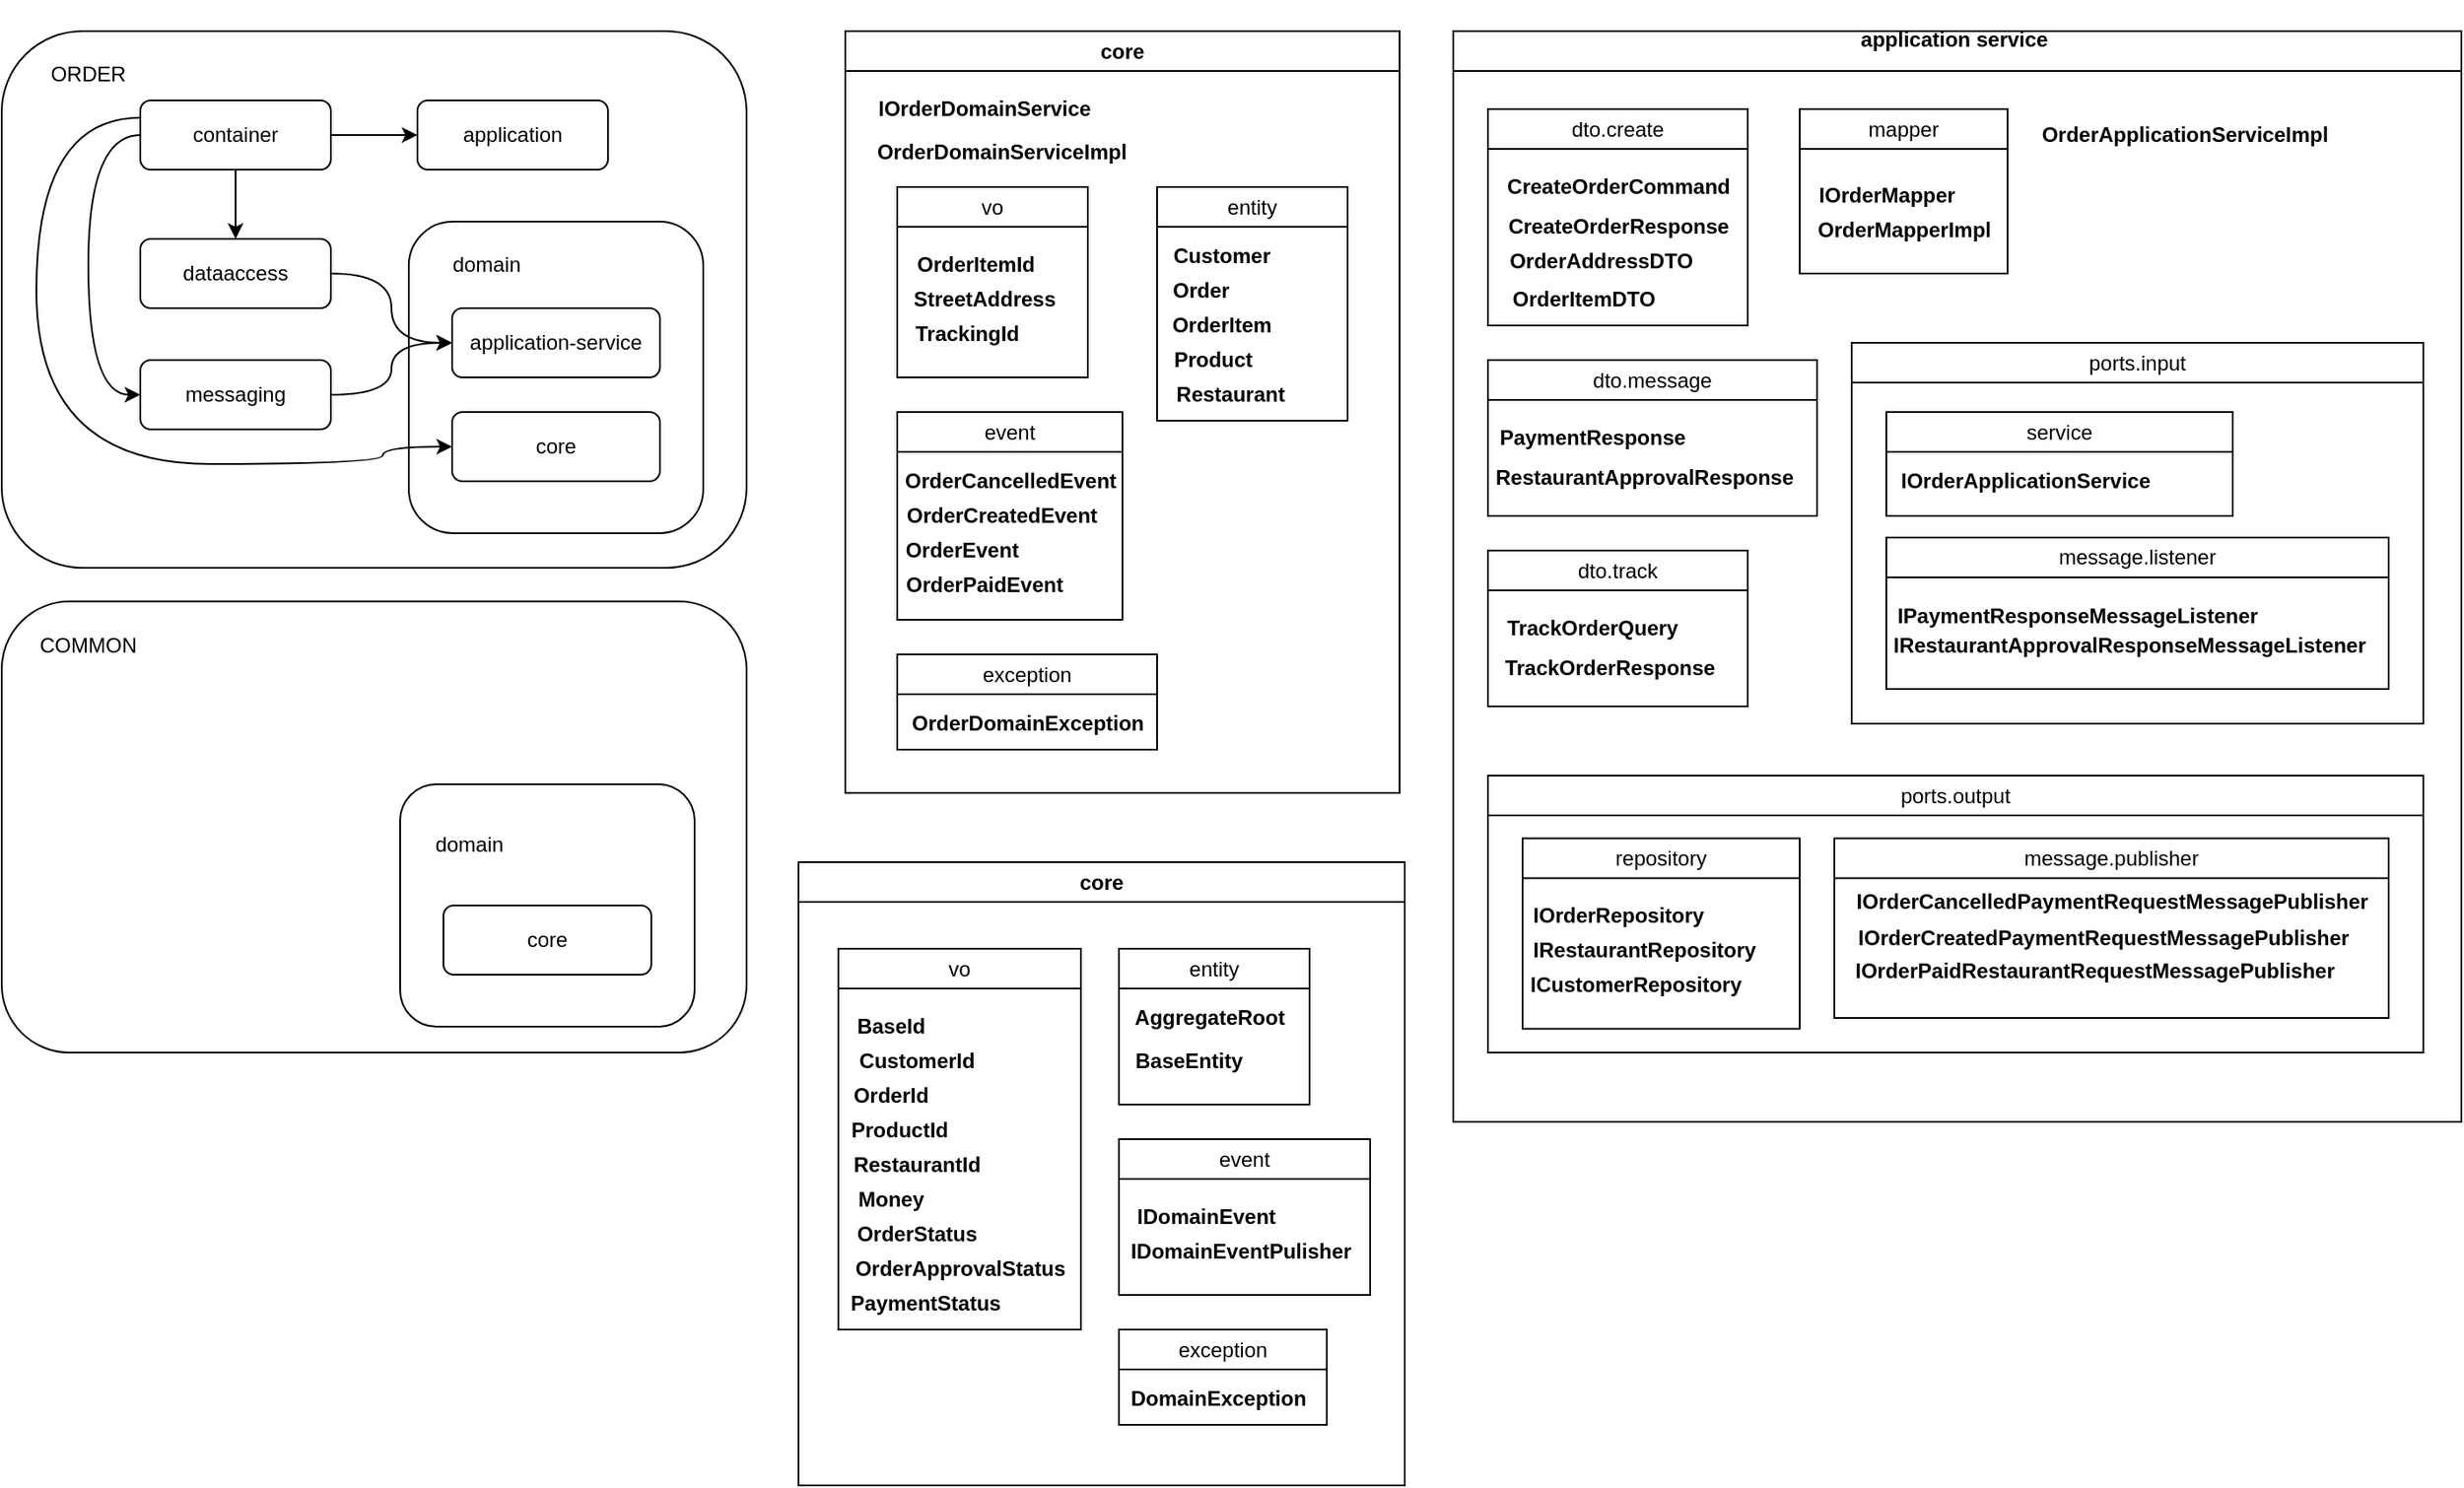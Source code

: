<mxfile version="24.7.17" pages="2">
  <diagram name="Page-1" id="0AuIlFrA3qtSqBh9HYX_">
    <mxGraphModel dx="1191" dy="601" grid="1" gridSize="10" guides="1" tooltips="1" connect="1" arrows="1" fold="1" page="1" pageScale="1" pageWidth="2336" pageHeight="1654" math="0" shadow="0">
      <root>
        <mxCell id="0" />
        <mxCell id="1" parent="0" />
        <mxCell id="QpL09bA1ULidEtYgjBEw-20" value="&lt;br&gt;&lt;span style=&quot;background-color: initial;&quot;&gt;application service&amp;nbsp;&lt;/span&gt;&lt;br&gt;&lt;br&gt;&lt;div style=&quot;forced-color-adjust: none;&quot;&gt;&lt;br&gt;&lt;/div&gt;" style="swimlane;whiteSpace=wrap;html=1;align=center;startSize=23;" parent="1" vertex="1">
          <mxGeometry x="878" y="30" width="582" height="630" as="geometry">
            <mxRectangle x="880" y="30" width="140" height="30" as="alternateBounds" />
          </mxGeometry>
        </mxCell>
        <mxCell id="maBzQQCe5AGdPu_VzCv--66" value="&lt;span style=&quot;font-weight: normal;&quot;&gt;dto.create&lt;/span&gt;" style="swimlane;whiteSpace=wrap;html=1;align=center;" parent="QpL09bA1ULidEtYgjBEw-20" vertex="1">
          <mxGeometry x="20" y="45" width="150" height="125" as="geometry" />
        </mxCell>
        <mxCell id="maBzQQCe5AGdPu_VzCv--67" value="CreateOrderCommand" style="text;html=1;align=center;verticalAlign=middle;resizable=0;points=[];autosize=1;strokeColor=none;fillColor=none;fontStyle=1" parent="maBzQQCe5AGdPu_VzCv--66" vertex="1">
          <mxGeometry y="30" width="150" height="30" as="geometry" />
        </mxCell>
        <mxCell id="maBzQQCe5AGdPu_VzCv--68" value="OrderAddressDTO" style="text;html=1;align=center;verticalAlign=middle;resizable=0;points=[];autosize=1;strokeColor=none;fillColor=none;fontStyle=1" parent="maBzQQCe5AGdPu_VzCv--66" vertex="1">
          <mxGeometry x="5" y="73" width="120" height="30" as="geometry" />
        </mxCell>
        <mxCell id="maBzQQCe5AGdPu_VzCv--69" value="CreateOrderResponse" style="text;html=1;align=center;verticalAlign=middle;resizable=0;points=[];autosize=1;strokeColor=none;fillColor=none;fontStyle=1" parent="maBzQQCe5AGdPu_VzCv--66" vertex="1">
          <mxGeometry x="5" y="52.5" width="140" height="30" as="geometry" />
        </mxCell>
        <mxCell id="maBzQQCe5AGdPu_VzCv--70" value="OrderItemDTO" style="text;html=1;align=center;verticalAlign=middle;resizable=0;points=[];autosize=1;strokeColor=none;fillColor=none;fontStyle=1" parent="maBzQQCe5AGdPu_VzCv--66" vertex="1">
          <mxGeometry x="5" y="95" width="100" height="30" as="geometry" />
        </mxCell>
        <mxCell id="maBzQQCe5AGdPu_VzCv--73" value="&lt;span style=&quot;font-weight: normal;&quot;&gt;dto.message&lt;/span&gt;" style="swimlane;whiteSpace=wrap;html=1;align=center;" parent="QpL09bA1ULidEtYgjBEw-20" vertex="1">
          <mxGeometry x="20" y="190" width="190" height="90" as="geometry" />
        </mxCell>
        <mxCell id="maBzQQCe5AGdPu_VzCv--74" value="PaymentResponse" style="text;html=1;align=center;verticalAlign=middle;resizable=0;points=[];autosize=1;strokeColor=none;fillColor=none;fontStyle=1" parent="maBzQQCe5AGdPu_VzCv--73" vertex="1">
          <mxGeometry y="30" width="120" height="30" as="geometry" />
        </mxCell>
        <mxCell id="maBzQQCe5AGdPu_VzCv--76" value="RestaurantApprovalResponse" style="text;html=1;align=center;verticalAlign=middle;resizable=0;points=[];autosize=1;strokeColor=none;fillColor=none;fontStyle=1" parent="maBzQQCe5AGdPu_VzCv--73" vertex="1">
          <mxGeometry y="52.5" width="180" height="30" as="geometry" />
        </mxCell>
        <mxCell id="maBzQQCe5AGdPu_VzCv--78" value="&lt;span style=&quot;font-weight: normal;&quot;&gt;dto.track&lt;/span&gt;" style="swimlane;whiteSpace=wrap;html=1;align=center;" parent="QpL09bA1ULidEtYgjBEw-20" vertex="1">
          <mxGeometry x="20" y="300" width="150" height="90" as="geometry" />
        </mxCell>
        <mxCell id="maBzQQCe5AGdPu_VzCv--79" value="TrackOrderQuery" style="text;html=1;align=center;verticalAlign=middle;resizable=0;points=[];autosize=1;strokeColor=none;fillColor=none;fontStyle=1" parent="maBzQQCe5AGdPu_VzCv--78" vertex="1">
          <mxGeometry y="30" width="120" height="30" as="geometry" />
        </mxCell>
        <mxCell id="maBzQQCe5AGdPu_VzCv--80" value="TrackOrderResponse" style="text;html=1;align=center;verticalAlign=middle;resizable=0;points=[];autosize=1;strokeColor=none;fillColor=none;fontStyle=1" parent="maBzQQCe5AGdPu_VzCv--78" vertex="1">
          <mxGeometry y="52.5" width="140" height="30" as="geometry" />
        </mxCell>
        <mxCell id="I_ZUqWOaLY5xOGtwsC_I-1" value="&lt;span style=&quot;font-weight: normal;&quot;&gt;mapper&lt;/span&gt;" style="swimlane;whiteSpace=wrap;html=1;align=center;" parent="QpL09bA1ULidEtYgjBEw-20" vertex="1">
          <mxGeometry x="200" y="45" width="120" height="95" as="geometry" />
        </mxCell>
        <mxCell id="I_ZUqWOaLY5xOGtwsC_I-2" value="IOrderMapper" style="text;html=1;align=center;verticalAlign=middle;resizable=0;points=[];autosize=1;strokeColor=none;fillColor=none;fontStyle=1" parent="I_ZUqWOaLY5xOGtwsC_I-1" vertex="1">
          <mxGeometry y="35" width="100" height="30" as="geometry" />
        </mxCell>
        <mxCell id="I_ZUqWOaLY5xOGtwsC_I-4" value="OrderMapperImpl" style="text;html=1;align=center;verticalAlign=middle;resizable=0;points=[];autosize=1;strokeColor=none;fillColor=none;fontStyle=1" parent="I_ZUqWOaLY5xOGtwsC_I-1" vertex="1">
          <mxGeometry y="55" width="120" height="30" as="geometry" />
        </mxCell>
        <mxCell id="I_ZUqWOaLY5xOGtwsC_I-7" value="&lt;span style=&quot;font-weight: normal;&quot;&gt;ports.input&lt;/span&gt;" style="swimlane;whiteSpace=wrap;html=1;align=center;" parent="QpL09bA1ULidEtYgjBEw-20" vertex="1">
          <mxGeometry x="230" y="180" width="330" height="220" as="geometry" />
        </mxCell>
        <mxCell id="I_ZUqWOaLY5xOGtwsC_I-12" value="&lt;span style=&quot;font-weight: normal;&quot;&gt;service&lt;/span&gt;" style="swimlane;whiteSpace=wrap;html=1;align=center;" parent="I_ZUqWOaLY5xOGtwsC_I-7" vertex="1">
          <mxGeometry x="20" y="40" width="200" height="60" as="geometry" />
        </mxCell>
        <mxCell id="I_ZUqWOaLY5xOGtwsC_I-13" value="IOrderApplicationService" style="text;html=1;align=center;verticalAlign=middle;resizable=0;points=[];autosize=1;strokeColor=none;fillColor=none;fontStyle=1" parent="I_ZUqWOaLY5xOGtwsC_I-12" vertex="1">
          <mxGeometry y="25" width="160" height="30" as="geometry" />
        </mxCell>
        <mxCell id="I_ZUqWOaLY5xOGtwsC_I-14" value="&lt;span style=&quot;font-weight: normal;&quot;&gt;message.listener&lt;/span&gt;" style="swimlane;whiteSpace=wrap;html=1;align=center;" parent="I_ZUqWOaLY5xOGtwsC_I-7" vertex="1">
          <mxGeometry x="20" y="112.5" width="290" height="87.5" as="geometry" />
        </mxCell>
        <mxCell id="I_ZUqWOaLY5xOGtwsC_I-15" value="IPaymentResponseMessageListener" style="text;html=1;align=center;verticalAlign=middle;resizable=0;points=[];autosize=1;strokeColor=none;fillColor=none;fontStyle=1" parent="I_ZUqWOaLY5xOGtwsC_I-14" vertex="1">
          <mxGeometry y="30" width="220" height="30" as="geometry" />
        </mxCell>
        <mxCell id="I_ZUqWOaLY5xOGtwsC_I-16" value="IRestaurantApprovalResponse&lt;span style=&quot;background-color: initial;&quot;&gt;MessageListener&lt;/span&gt;" style="text;html=1;align=center;verticalAlign=middle;resizable=0;points=[];autosize=1;strokeColor=none;fillColor=none;fontStyle=1" parent="I_ZUqWOaLY5xOGtwsC_I-14" vertex="1">
          <mxGeometry y="47.5" width="280" height="30" as="geometry" />
        </mxCell>
        <mxCell id="I_ZUqWOaLY5xOGtwsC_I-10" value="&lt;span style=&quot;font-weight: normal;&quot;&gt;ports.output&lt;/span&gt;" style="swimlane;whiteSpace=wrap;html=1;align=center;" parent="QpL09bA1ULidEtYgjBEw-20" vertex="1">
          <mxGeometry x="20" y="430" width="540" height="160" as="geometry" />
        </mxCell>
        <mxCell id="I_ZUqWOaLY5xOGtwsC_I-17" value="&lt;span style=&quot;font-weight: normal;&quot;&gt;repository&lt;/span&gt;" style="swimlane;whiteSpace=wrap;html=1;align=center;" parent="I_ZUqWOaLY5xOGtwsC_I-10" vertex="1">
          <mxGeometry x="20" y="36.25" width="160" height="110" as="geometry" />
        </mxCell>
        <mxCell id="I_ZUqWOaLY5xOGtwsC_I-18" value="IOrderRepository" style="text;html=1;align=center;verticalAlign=middle;resizable=0;points=[];autosize=1;strokeColor=none;fillColor=none;fontStyle=1" parent="I_ZUqWOaLY5xOGtwsC_I-17" vertex="1">
          <mxGeometry y="30" width="110" height="30" as="geometry" />
        </mxCell>
        <mxCell id="I_ZUqWOaLY5xOGtwsC_I-19" value="IRestaurantRepository" style="text;html=1;align=center;verticalAlign=middle;resizable=0;points=[];autosize=1;strokeColor=none;fillColor=none;fontStyle=1" parent="I_ZUqWOaLY5xOGtwsC_I-17" vertex="1">
          <mxGeometry y="50" width="140" height="30" as="geometry" />
        </mxCell>
        <mxCell id="I_ZUqWOaLY5xOGtwsC_I-20" value="ICustomerRepository" style="text;html=1;align=center;verticalAlign=middle;resizable=0;points=[];autosize=1;strokeColor=none;fillColor=none;fontStyle=1" parent="I_ZUqWOaLY5xOGtwsC_I-17" vertex="1">
          <mxGeometry x="-5" y="70" width="140" height="30" as="geometry" />
        </mxCell>
        <mxCell id="I_ZUqWOaLY5xOGtwsC_I-21" value="&lt;span style=&quot;font-weight: normal;&quot;&gt;message.publisher&lt;/span&gt;" style="swimlane;whiteSpace=wrap;html=1;align=center;startSize=23;" parent="I_ZUqWOaLY5xOGtwsC_I-10" vertex="1">
          <mxGeometry x="200" y="36.25" width="320" height="103.75" as="geometry" />
        </mxCell>
        <mxCell id="I_ZUqWOaLY5xOGtwsC_I-29" value="IOrderCancelledPaymentRequestMessagePublisher&lt;div&gt;&lt;br&gt;&lt;/div&gt;" style="text;html=1;align=center;verticalAlign=middle;resizable=0;points=[];autosize=1;strokeColor=none;fillColor=none;fontStyle=1" parent="I_ZUqWOaLY5xOGtwsC_I-21" vertex="1">
          <mxGeometry x="10" y="23.75" width="300" height="40" as="geometry" />
        </mxCell>
        <mxCell id="I_ZUqWOaLY5xOGtwsC_I-30" value="IOrderCreatedPaymentRequestMessagePublisher&lt;div&gt;&lt;br&gt;&lt;/div&gt;" style="text;html=1;align=center;verticalAlign=middle;resizable=0;points=[];autosize=1;strokeColor=none;fillColor=none;fontStyle=1" parent="I_ZUqWOaLY5xOGtwsC_I-21" vertex="1">
          <mxGeometry x="10" y="45" width="290" height="40" as="geometry" />
        </mxCell>
        <mxCell id="I_ZUqWOaLY5xOGtwsC_I-31" value="IOrderPaidRestaurantRequestMessagePublisher&lt;div&gt;&lt;br&gt;&lt;/div&gt;" style="text;html=1;align=center;verticalAlign=middle;resizable=0;points=[];autosize=1;strokeColor=none;fillColor=none;fontStyle=1" parent="I_ZUqWOaLY5xOGtwsC_I-21" vertex="1">
          <mxGeometry x="10" y="63.75" width="280" height="40" as="geometry" />
        </mxCell>
        <mxCell id="Nf_6x-ra7Ccf5OyR-Yek-1" value="OrderApplicationServiceImpl" style="text;html=1;align=center;verticalAlign=middle;resizable=0;points=[];autosize=1;strokeColor=none;fillColor=none;fontStyle=1" vertex="1" parent="QpL09bA1ULidEtYgjBEw-20">
          <mxGeometry x="332" y="45" width="180" height="30" as="geometry" />
        </mxCell>
        <mxCell id="QpL09bA1ULidEtYgjBEw-41" value="" style="rounded=1;whiteSpace=wrap;html=1;" parent="1" vertex="1">
          <mxGeometry x="40" y="30" width="430" height="310" as="geometry" />
        </mxCell>
        <mxCell id="QpL09bA1ULidEtYgjBEw-12" style="edgeStyle=orthogonalEdgeStyle;rounded=0;orthogonalLoop=1;jettySize=auto;html=1;exitX=1;exitY=0.5;exitDx=0;exitDy=0;" parent="1" source="QpL09bA1ULidEtYgjBEw-1" target="QpL09bA1ULidEtYgjBEw-3" edge="1">
          <mxGeometry relative="1" as="geometry" />
        </mxCell>
        <mxCell id="QpL09bA1ULidEtYgjBEw-13" value="" style="edgeStyle=orthogonalEdgeStyle;rounded=0;orthogonalLoop=1;jettySize=auto;html=1;" parent="1" source="QpL09bA1ULidEtYgjBEw-1" target="QpL09bA1ULidEtYgjBEw-4" edge="1">
          <mxGeometry relative="1" as="geometry" />
        </mxCell>
        <mxCell id="QpL09bA1ULidEtYgjBEw-14" style="edgeStyle=orthogonalEdgeStyle;rounded=0;orthogonalLoop=1;jettySize=auto;html=1;exitX=0;exitY=0.5;exitDx=0;exitDy=0;curved=1;entryX=0;entryY=0.5;entryDx=0;entryDy=0;" parent="1" source="QpL09bA1ULidEtYgjBEw-1" target="QpL09bA1ULidEtYgjBEw-5" edge="1">
          <mxGeometry relative="1" as="geometry">
            <Array as="points">
              <mxPoint x="90" y="90" />
              <mxPoint x="90" y="240" />
            </Array>
          </mxGeometry>
        </mxCell>
        <mxCell id="QpL09bA1ULidEtYgjBEw-1" value="container" style="rounded=1;whiteSpace=wrap;html=1;" parent="1" vertex="1">
          <mxGeometry x="120" y="70" width="110" height="40" as="geometry" />
        </mxCell>
        <mxCell id="QpL09bA1ULidEtYgjBEw-3" value="application" style="rounded=1;whiteSpace=wrap;html=1;" parent="1" vertex="1">
          <mxGeometry x="280" y="70" width="110" height="40" as="geometry" />
        </mxCell>
        <mxCell id="QpL09bA1ULidEtYgjBEw-4" value="dataaccess" style="rounded=1;whiteSpace=wrap;html=1;" parent="1" vertex="1">
          <mxGeometry x="120" y="150" width="110" height="40" as="geometry" />
        </mxCell>
        <mxCell id="QpL09bA1ULidEtYgjBEw-5" value="messaging" style="rounded=1;whiteSpace=wrap;html=1;" parent="1" vertex="1">
          <mxGeometry x="120" y="220" width="110" height="40" as="geometry" />
        </mxCell>
        <mxCell id="QpL09bA1ULidEtYgjBEw-43" value="ORDER" style="text;html=1;align=center;verticalAlign=middle;whiteSpace=wrap;rounded=0;" parent="1" vertex="1">
          <mxGeometry x="60" y="40" width="60" height="30" as="geometry" />
        </mxCell>
        <mxCell id="QpL09bA1ULidEtYgjBEw-44" value="" style="rounded=1;whiteSpace=wrap;html=1;" parent="1" vertex="1">
          <mxGeometry x="40" y="359.41" width="430" height="260.59" as="geometry" />
        </mxCell>
        <mxCell id="QpL09bA1ULidEtYgjBEw-45" value="COMMON" style="text;html=1;align=center;verticalAlign=middle;whiteSpace=wrap;rounded=0;" parent="1" vertex="1">
          <mxGeometry x="60" y="370" width="60" height="30" as="geometry" />
        </mxCell>
        <mxCell id="maBzQQCe5AGdPu_VzCv--32" value="" style="rounded=1;whiteSpace=wrap;html=1;" parent="1" vertex="1">
          <mxGeometry x="275" y="140" width="170" height="180" as="geometry" />
        </mxCell>
        <mxCell id="QpL09bA1ULidEtYgjBEw-24" value="core" style="swimlane;whiteSpace=wrap;html=1;" parent="1" vertex="1">
          <mxGeometry x="527" y="30" width="320" height="440" as="geometry" />
        </mxCell>
        <mxCell id="maBzQQCe5AGdPu_VzCv--7" value="&lt;span style=&quot;font-weight: normal;&quot;&gt;vo&lt;/span&gt;" style="swimlane;whiteSpace=wrap;html=1;align=center;" parent="QpL09bA1ULidEtYgjBEw-24" vertex="1">
          <mxGeometry x="30" y="90" width="110" height="110" as="geometry" />
        </mxCell>
        <mxCell id="maBzQQCe5AGdPu_VzCv--8" value="OrderItemId" style="text;html=1;align=center;verticalAlign=middle;resizable=0;points=[];autosize=1;strokeColor=none;fillColor=none;fontStyle=1" parent="maBzQQCe5AGdPu_VzCv--7" vertex="1">
          <mxGeometry y="30" width="90" height="30" as="geometry" />
        </mxCell>
        <mxCell id="maBzQQCe5AGdPu_VzCv--10" value="TrackingId" style="text;html=1;align=center;verticalAlign=middle;resizable=0;points=[];autosize=1;strokeColor=none;fillColor=none;fontStyle=1" parent="maBzQQCe5AGdPu_VzCv--7" vertex="1">
          <mxGeometry y="70" width="80" height="30" as="geometry" />
        </mxCell>
        <mxCell id="maBzQQCe5AGdPu_VzCv--11" value="StreetAddress" style="text;html=1;align=center;verticalAlign=middle;resizable=0;points=[];autosize=1;strokeColor=none;fillColor=none;fontStyle=1" parent="maBzQQCe5AGdPu_VzCv--7" vertex="1">
          <mxGeometry y="50" width="100" height="30" as="geometry" />
        </mxCell>
        <mxCell id="maBzQQCe5AGdPu_VzCv--14" value="&lt;span style=&quot;font-weight: normal;&quot;&gt;event&lt;/span&gt;" style="swimlane;whiteSpace=wrap;html=1;align=center;" parent="QpL09bA1ULidEtYgjBEw-24" vertex="1">
          <mxGeometry x="30" y="220" width="130" height="120" as="geometry" />
        </mxCell>
        <mxCell id="maBzQQCe5AGdPu_VzCv--15" value="OrderCancelledEvent" style="text;html=1;align=center;verticalAlign=middle;resizable=0;points=[];autosize=1;strokeColor=none;fillColor=none;fontStyle=1" parent="maBzQQCe5AGdPu_VzCv--14" vertex="1">
          <mxGeometry x="-5" y="25" width="140" height="30" as="geometry" />
        </mxCell>
        <mxCell id="maBzQQCe5AGdPu_VzCv--16" value="OrderEvent" style="text;html=1;align=center;verticalAlign=middle;resizable=0;points=[];autosize=1;strokeColor=none;fillColor=none;fontStyle=1" parent="maBzQQCe5AGdPu_VzCv--14" vertex="1">
          <mxGeometry x="-3" y="65" width="80" height="30" as="geometry" />
        </mxCell>
        <mxCell id="maBzQQCe5AGdPu_VzCv--17" value="OrderCreatedEvent" style="text;html=1;align=center;verticalAlign=middle;resizable=0;points=[];autosize=1;strokeColor=none;fillColor=none;fontStyle=1" parent="maBzQQCe5AGdPu_VzCv--14" vertex="1">
          <mxGeometry x="-5" y="45" width="130" height="30" as="geometry" />
        </mxCell>
        <mxCell id="maBzQQCe5AGdPu_VzCv--18" value="OrderPaidEvent" style="text;html=1;align=center;verticalAlign=middle;resizable=0;points=[];autosize=1;strokeColor=none;fillColor=none;fontStyle=1" parent="maBzQQCe5AGdPu_VzCv--14" vertex="1">
          <mxGeometry x="-5" y="85" width="110" height="30" as="geometry" />
        </mxCell>
        <mxCell id="maBzQQCe5AGdPu_VzCv--26" value="&lt;span style=&quot;font-weight: normal;&quot;&gt;exception&lt;/span&gt;" style="swimlane;whiteSpace=wrap;html=1;align=center;" parent="QpL09bA1ULidEtYgjBEw-24" vertex="1">
          <mxGeometry x="30" y="360" width="150" height="55" as="geometry" />
        </mxCell>
        <mxCell id="maBzQQCe5AGdPu_VzCv--27" value="OrderDomainException" style="text;html=1;align=center;verticalAlign=middle;resizable=0;points=[];autosize=1;strokeColor=none;fillColor=none;fontStyle=1" parent="maBzQQCe5AGdPu_VzCv--26" vertex="1">
          <mxGeometry y="25" width="150" height="30" as="geometry" />
        </mxCell>
        <mxCell id="maBzQQCe5AGdPu_VzCv--20" value="&lt;span style=&quot;font-weight: normal;&quot;&gt;entity&lt;/span&gt;" style="swimlane;whiteSpace=wrap;html=1;align=center;" parent="QpL09bA1ULidEtYgjBEw-24" vertex="1">
          <mxGeometry x="180" y="90" width="110" height="135" as="geometry" />
        </mxCell>
        <mxCell id="maBzQQCe5AGdPu_VzCv--21" value="Customer" style="text;html=1;align=center;verticalAlign=middle;resizable=0;points=[];autosize=1;strokeColor=none;fillColor=none;fontStyle=1" parent="maBzQQCe5AGdPu_VzCv--20" vertex="1">
          <mxGeometry x="-3" y="25" width="80" height="30" as="geometry" />
        </mxCell>
        <mxCell id="maBzQQCe5AGdPu_VzCv--22" value="OrderItem" style="text;html=1;align=center;verticalAlign=middle;resizable=0;points=[];autosize=1;strokeColor=none;fillColor=none;fontStyle=1" parent="maBzQQCe5AGdPu_VzCv--20" vertex="1">
          <mxGeometry x="-3" y="65" width="80" height="30" as="geometry" />
        </mxCell>
        <mxCell id="maBzQQCe5AGdPu_VzCv--23" value="Order" style="text;html=1;align=center;verticalAlign=middle;resizable=0;points=[];autosize=1;strokeColor=none;fillColor=none;fontStyle=1" parent="maBzQQCe5AGdPu_VzCv--20" vertex="1">
          <mxGeometry y="45" width="50" height="30" as="geometry" />
        </mxCell>
        <mxCell id="maBzQQCe5AGdPu_VzCv--24" value="Product" style="text;html=1;align=center;verticalAlign=middle;resizable=0;points=[];autosize=1;strokeColor=none;fillColor=none;fontStyle=1" parent="maBzQQCe5AGdPu_VzCv--20" vertex="1">
          <mxGeometry x="2" y="85" width="60" height="30" as="geometry" />
        </mxCell>
        <mxCell id="maBzQQCe5AGdPu_VzCv--25" value="Restaurant" style="text;html=1;align=center;verticalAlign=middle;resizable=0;points=[];autosize=1;strokeColor=none;fillColor=none;fontStyle=1" parent="maBzQQCe5AGdPu_VzCv--20" vertex="1">
          <mxGeometry x="2" y="105" width="80" height="30" as="geometry" />
        </mxCell>
        <mxCell id="maBzQQCe5AGdPu_VzCv--30" value="IOrderDomainService" style="text;html=1;align=center;verticalAlign=middle;resizable=0;points=[];autosize=1;strokeColor=none;fillColor=none;fontStyle=1" parent="QpL09bA1ULidEtYgjBEw-24" vertex="1">
          <mxGeometry x="10" y="30" width="140" height="30" as="geometry" />
        </mxCell>
        <mxCell id="maBzQQCe5AGdPu_VzCv--31" value="OrderDomainServiceImpl" style="text;html=1;align=center;verticalAlign=middle;resizable=0;points=[];autosize=1;strokeColor=none;fillColor=none;fontStyle=1" parent="QpL09bA1ULidEtYgjBEw-24" vertex="1">
          <mxGeometry x="10" y="55" width="160" height="30" as="geometry" />
        </mxCell>
        <mxCell id="QpL09bA1ULidEtYgjBEw-7" value="core" style="rounded=1;whiteSpace=wrap;html=1;" parent="1" vertex="1">
          <mxGeometry x="300" y="250" width="120" height="40" as="geometry" />
        </mxCell>
        <mxCell id="QpL09bA1ULidEtYgjBEw-8" value="application-service" style="rounded=1;whiteSpace=wrap;html=1;" parent="1" vertex="1">
          <mxGeometry x="300" y="190" width="120" height="40" as="geometry" />
        </mxCell>
        <mxCell id="maBzQQCe5AGdPu_VzCv--34" value="domain" style="text;html=1;align=center;verticalAlign=middle;whiteSpace=wrap;rounded=0;" parent="1" vertex="1">
          <mxGeometry x="290" y="150" width="60" height="30" as="geometry" />
        </mxCell>
        <mxCell id="QpL09bA1ULidEtYgjBEw-18" style="edgeStyle=orthogonalEdgeStyle;rounded=0;orthogonalLoop=1;jettySize=auto;html=1;exitX=0;exitY=0.5;exitDx=0;exitDy=0;curved=1;" parent="1" edge="1">
          <mxGeometry relative="1" as="geometry">
            <mxPoint x="120" y="80" as="sourcePoint" />
            <mxPoint x="300" y="270" as="targetPoint" />
            <Array as="points">
              <mxPoint x="60" y="80" />
              <mxPoint x="60" y="280" />
              <mxPoint x="260" y="280" />
              <mxPoint x="260" y="270" />
            </Array>
          </mxGeometry>
        </mxCell>
        <mxCell id="QpL09bA1ULidEtYgjBEw-17" style="edgeStyle=orthogonalEdgeStyle;rounded=0;orthogonalLoop=1;jettySize=auto;html=1;exitX=1;exitY=0.5;exitDx=0;exitDy=0;curved=1;entryX=0;entryY=0.5;entryDx=0;entryDy=0;" parent="1" source="QpL09bA1ULidEtYgjBEw-5" target="QpL09bA1ULidEtYgjBEw-8" edge="1">
          <mxGeometry relative="1" as="geometry" />
        </mxCell>
        <mxCell id="QpL09bA1ULidEtYgjBEw-16" style="edgeStyle=orthogonalEdgeStyle;rounded=0;orthogonalLoop=1;jettySize=auto;html=1;exitX=1;exitY=0.5;exitDx=0;exitDy=0;entryX=0;entryY=0.5;entryDx=0;entryDy=0;curved=1;" parent="1" source="QpL09bA1ULidEtYgjBEw-4" target="QpL09bA1ULidEtYgjBEw-8" edge="1">
          <mxGeometry relative="1" as="geometry" />
        </mxCell>
        <mxCell id="maBzQQCe5AGdPu_VzCv--39" value="" style="group" parent="1" vertex="1" connectable="0">
          <mxGeometry x="270" y="465" width="170" height="140" as="geometry" />
        </mxCell>
        <mxCell id="maBzQQCe5AGdPu_VzCv--36" value="" style="rounded=1;whiteSpace=wrap;html=1;" parent="maBzQQCe5AGdPu_VzCv--39" vertex="1">
          <mxGeometry width="170" height="140" as="geometry" />
        </mxCell>
        <mxCell id="maBzQQCe5AGdPu_VzCv--37" value="domain" style="text;html=1;align=center;verticalAlign=middle;whiteSpace=wrap;rounded=0;" parent="maBzQQCe5AGdPu_VzCv--39" vertex="1">
          <mxGeometry x="10" y="20" width="60" height="30" as="geometry" />
        </mxCell>
        <mxCell id="maBzQQCe5AGdPu_VzCv--38" value="core" style="rounded=1;whiteSpace=wrap;html=1;" parent="maBzQQCe5AGdPu_VzCv--39" vertex="1">
          <mxGeometry x="25" y="70" width="120" height="40" as="geometry" />
        </mxCell>
        <mxCell id="maBzQQCe5AGdPu_VzCv--40" value="core" style="swimlane;whiteSpace=wrap;html=1;" parent="1" vertex="1">
          <mxGeometry x="500" y="510" width="350" height="360" as="geometry" />
        </mxCell>
        <mxCell id="maBzQQCe5AGdPu_VzCv--41" value="&lt;span style=&quot;font-weight: normal;&quot;&gt;vo&lt;/span&gt;" style="swimlane;whiteSpace=wrap;html=1;align=center;" parent="maBzQQCe5AGdPu_VzCv--40" vertex="1">
          <mxGeometry x="23" y="50" width="140" height="220" as="geometry" />
        </mxCell>
        <mxCell id="maBzQQCe5AGdPu_VzCv--42" value="BaseId" style="text;html=1;align=center;verticalAlign=middle;resizable=0;points=[];autosize=1;strokeColor=none;fillColor=none;fontStyle=1" parent="maBzQQCe5AGdPu_VzCv--41" vertex="1">
          <mxGeometry y="30" width="60" height="30" as="geometry" />
        </mxCell>
        <mxCell id="maBzQQCe5AGdPu_VzCv--43" value="Money" style="text;html=1;align=center;verticalAlign=middle;resizable=0;points=[];autosize=1;strokeColor=none;fillColor=none;fontStyle=1" parent="maBzQQCe5AGdPu_VzCv--41" vertex="1">
          <mxGeometry y="130" width="60" height="30" as="geometry" />
        </mxCell>
        <mxCell id="maBzQQCe5AGdPu_VzCv--44" value="CustomerId" style="text;html=1;align=center;verticalAlign=middle;resizable=0;points=[];autosize=1;strokeColor=none;fillColor=none;fontStyle=1" parent="maBzQQCe5AGdPu_VzCv--41" vertex="1">
          <mxGeometry y="50" width="90" height="30" as="geometry" />
        </mxCell>
        <mxCell id="maBzQQCe5AGdPu_VzCv--60" value="OrderApprovalStatus" style="text;html=1;align=center;verticalAlign=middle;resizable=0;points=[];autosize=1;strokeColor=none;fillColor=none;fontStyle=1" parent="maBzQQCe5AGdPu_VzCv--41" vertex="1">
          <mxGeometry y="170" width="140" height="30" as="geometry" />
        </mxCell>
        <mxCell id="maBzQQCe5AGdPu_VzCv--61" value="OrderId" style="text;html=1;align=center;verticalAlign=middle;resizable=0;points=[];autosize=1;strokeColor=none;fillColor=none;fontStyle=1" parent="maBzQQCe5AGdPu_VzCv--41" vertex="1">
          <mxGeometry y="70" width="60" height="30" as="geometry" />
        </mxCell>
        <mxCell id="maBzQQCe5AGdPu_VzCv--62" value="OrderStatus" style="text;html=1;align=center;verticalAlign=middle;resizable=0;points=[];autosize=1;strokeColor=none;fillColor=none;fontStyle=1" parent="maBzQQCe5AGdPu_VzCv--41" vertex="1">
          <mxGeometry y="150" width="90" height="30" as="geometry" />
        </mxCell>
        <mxCell id="maBzQQCe5AGdPu_VzCv--63" value="PaymentStatus" style="text;html=1;align=center;verticalAlign=middle;resizable=0;points=[];autosize=1;strokeColor=none;fillColor=none;fontStyle=1" parent="maBzQQCe5AGdPu_VzCv--41" vertex="1">
          <mxGeometry y="190" width="100" height="30" as="geometry" />
        </mxCell>
        <mxCell id="maBzQQCe5AGdPu_VzCv--64" value="ProductId" style="text;html=1;align=center;verticalAlign=middle;resizable=0;points=[];autosize=1;strokeColor=none;fillColor=none;fontStyle=1" parent="maBzQQCe5AGdPu_VzCv--41" vertex="1">
          <mxGeometry y="90" width="70" height="30" as="geometry" />
        </mxCell>
        <mxCell id="maBzQQCe5AGdPu_VzCv--65" value="RestaurantId" style="text;html=1;align=center;verticalAlign=middle;resizable=0;points=[];autosize=1;strokeColor=none;fillColor=none;fontStyle=1" parent="maBzQQCe5AGdPu_VzCv--41" vertex="1">
          <mxGeometry y="110" width="90" height="30" as="geometry" />
        </mxCell>
        <mxCell id="maBzQQCe5AGdPu_VzCv--45" value="&lt;span style=&quot;font-weight: normal;&quot;&gt;event&lt;/span&gt;" style="swimlane;whiteSpace=wrap;html=1;align=center;" parent="maBzQQCe5AGdPu_VzCv--40" vertex="1">
          <mxGeometry x="185" y="160" width="145" height="90" as="geometry" />
        </mxCell>
        <mxCell id="maBzQQCe5AGdPu_VzCv--47" value="IDomainEvent" style="text;html=1;align=center;verticalAlign=middle;resizable=0;points=[];autosize=1;strokeColor=none;fillColor=none;fontStyle=1" parent="maBzQQCe5AGdPu_VzCv--45" vertex="1">
          <mxGeometry y="30" width="100" height="30" as="geometry" />
        </mxCell>
        <mxCell id="I_ZUqWOaLY5xOGtwsC_I-27" value="IDomainEventPulisher" style="text;html=1;align=center;verticalAlign=middle;resizable=0;points=[];autosize=1;strokeColor=none;fillColor=none;fontStyle=1" parent="maBzQQCe5AGdPu_VzCv--45" vertex="1">
          <mxGeometry y="50" width="140" height="30" as="geometry" />
        </mxCell>
        <mxCell id="maBzQQCe5AGdPu_VzCv--50" value="&lt;span style=&quot;font-weight: normal;&quot;&gt;exception&lt;/span&gt;" style="swimlane;whiteSpace=wrap;html=1;align=center;" parent="maBzQQCe5AGdPu_VzCv--40" vertex="1">
          <mxGeometry x="185" y="270" width="120" height="55" as="geometry" />
        </mxCell>
        <mxCell id="maBzQQCe5AGdPu_VzCv--51" value="DomainException" style="text;html=1;align=center;verticalAlign=middle;resizable=0;points=[];autosize=1;strokeColor=none;fillColor=none;fontStyle=1" parent="maBzQQCe5AGdPu_VzCv--50" vertex="1">
          <mxGeometry x="-3" y="25" width="120" height="30" as="geometry" />
        </mxCell>
        <mxCell id="maBzQQCe5AGdPu_VzCv--52" value="&lt;span style=&quot;font-weight: normal;&quot;&gt;entity&lt;/span&gt;" style="swimlane;whiteSpace=wrap;html=1;align=center;" parent="maBzQQCe5AGdPu_VzCv--40" vertex="1">
          <mxGeometry x="185" y="50" width="110" height="90" as="geometry" />
        </mxCell>
        <mxCell id="maBzQQCe5AGdPu_VzCv--53" value="AggregateRoot" style="text;html=1;align=center;verticalAlign=middle;resizable=0;points=[];autosize=1;strokeColor=none;fillColor=none;fontStyle=1" parent="maBzQQCe5AGdPu_VzCv--52" vertex="1">
          <mxGeometry x="2" y="25" width="100" height="30" as="geometry" />
        </mxCell>
        <mxCell id="maBzQQCe5AGdPu_VzCv--55" value="BaseEntity" style="text;html=1;align=center;verticalAlign=middle;resizable=0;points=[];autosize=1;strokeColor=none;fillColor=none;fontStyle=1" parent="maBzQQCe5AGdPu_VzCv--52" vertex="1">
          <mxGeometry y="50" width="80" height="30" as="geometry" />
        </mxCell>
      </root>
    </mxGraphModel>
  </diagram>
  <diagram id="VYA7G8wR--sHxcfRwWpM" name="Page-2">
    <mxGraphModel dx="1191" dy="601" grid="1" gridSize="10" guides="1" tooltips="1" connect="1" arrows="1" fold="1" page="1" pageScale="1" pageWidth="2336" pageHeight="1654" math="0" shadow="0">
      <root>
        <mxCell id="0" />
        <mxCell id="1" parent="0" />
        <mxCell id="zv_psjfw5HvMxlPXyEwt-1" value="OrderApplicationServiceImpl" style="swimlane;fontStyle=1;align=center;verticalAlign=top;childLayout=stackLayout;horizontal=1;startSize=26;horizontalStack=0;resizeParent=1;resizeParentMax=0;resizeLast=0;collapsible=1;marginBottom=0;whiteSpace=wrap;html=1;" vertex="1" parent="1">
          <mxGeometry x="530" y="270" width="190" height="152" as="geometry">
            <mxRectangle x="530" y="270" width="190" height="30" as="alternateBounds" />
          </mxGeometry>
        </mxCell>
        <mxCell id="zv_psjfw5HvMxlPXyEwt-2" value="orderCreateCmdHandler" style="text;strokeColor=none;fillColor=none;align=left;verticalAlign=top;spacingLeft=4;spacingRight=4;overflow=hidden;rotatable=0;points=[[0,0.5],[1,0.5]];portConstraint=eastwest;whiteSpace=wrap;html=1;" vertex="1" parent="zv_psjfw5HvMxlPXyEwt-1">
          <mxGeometry y="26" width="190" height="26" as="geometry" />
        </mxCell>
        <mxCell id="2illfG6_MqUzBRDFNG5E-4" value="orderTrackCmdHandler" style="text;strokeColor=none;fillColor=none;align=left;verticalAlign=top;spacingLeft=4;spacingRight=4;overflow=hidden;rotatable=0;points=[[0,0.5],[1,0.5]];portConstraint=eastwest;whiteSpace=wrap;html=1;" vertex="1" parent="zv_psjfw5HvMxlPXyEwt-1">
          <mxGeometry y="52" width="190" height="28" as="geometry" />
        </mxCell>
        <mxCell id="zv_psjfw5HvMxlPXyEwt-3" value="" style="line;strokeWidth=1;fillColor=none;align=left;verticalAlign=middle;spacingTop=-1;spacingLeft=3;spacingRight=3;rotatable=0;labelPosition=right;points=[];portConstraint=eastwest;strokeColor=inherit;" vertex="1" parent="zv_psjfw5HvMxlPXyEwt-1">
          <mxGeometry y="80" width="190" height="20" as="geometry" />
        </mxCell>
        <mxCell id="zv_psjfw5HvMxlPXyEwt-4" value="- createOrder()&lt;div&gt;&lt;br&gt;&lt;div&gt;- trackOrder()&lt;br&gt;&lt;/div&gt;&lt;/div&gt;" style="text;strokeColor=none;fillColor=none;align=left;verticalAlign=top;spacingLeft=4;spacingRight=4;overflow=hidden;rotatable=0;points=[[0,0.5],[1,0.5]];portConstraint=eastwest;whiteSpace=wrap;html=1;" vertex="1" parent="zv_psjfw5HvMxlPXyEwt-1">
          <mxGeometry y="100" width="190" height="52" as="geometry" />
        </mxCell>
        <mxCell id="zv_psjfw5HvMxlPXyEwt-5" value="«interface»&lt;br&gt;&lt;b&gt;OrderApplicationService&lt;/b&gt;" style="html=1;whiteSpace=wrap;" vertex="1" parent="1">
          <mxGeometry x="550" y="130" width="150" height="50" as="geometry" />
        </mxCell>
        <mxCell id="zv_psjfw5HvMxlPXyEwt-11" value="" style="endArrow=block;dashed=1;endFill=0;endSize=12;html=1;rounded=0;entryX=0.5;entryY=1;entryDx=0;entryDy=0;exitX=0.5;exitY=0;exitDx=0;exitDy=0;" edge="1" parent="1" source="zv_psjfw5HvMxlPXyEwt-1" target="zv_psjfw5HvMxlPXyEwt-5">
          <mxGeometry width="160" relative="1" as="geometry">
            <mxPoint x="630" y="270" as="sourcePoint" />
            <mxPoint x="790" y="270" as="targetPoint" />
          </mxGeometry>
        </mxCell>
        <mxCell id="zv_psjfw5HvMxlPXyEwt-13" value="@Service" style="text;align=left;fontStyle=1;verticalAlign=middle;spacingLeft=3;spacingRight=3;strokeColor=none;rotatable=0;points=[[0,0.5],[1,0.5]];portConstraint=eastwest;html=1;" vertex="1" parent="1">
          <mxGeometry x="530" y="248" width="80" height="26" as="geometry" />
        </mxCell>
        <mxCell id="XALVJt0aTjoEz_e_JHV3-1" value="" style="group" vertex="1" connectable="0" parent="1">
          <mxGeometry x="40" y="220" width="380" height="110" as="geometry" />
        </mxCell>
        <mxCell id="zv_psjfw5HvMxlPXyEwt-7" value="OrderCreateCommandHandler" style="swimlane;fontStyle=1;align=center;verticalAlign=top;childLayout=stackLayout;horizontal=1;startSize=26;horizontalStack=0;resizeParent=1;resizeParentMax=0;resizeLast=0;collapsible=1;marginBottom=0;whiteSpace=wrap;html=1;" vertex="1" parent="XALVJt0aTjoEz_e_JHV3-1">
          <mxGeometry y="24" width="350" height="86" as="geometry" />
        </mxCell>
        <mxCell id="zv_psjfw5HvMxlPXyEwt-8" value="+ orderRepository" style="text;strokeColor=none;fillColor=none;align=left;verticalAlign=top;spacingLeft=4;spacingRight=4;overflow=hidden;rotatable=0;points=[[0,0.5],[1,0.5]];portConstraint=eastwest;whiteSpace=wrap;html=1;" vertex="1" parent="zv_psjfw5HvMxlPXyEwt-7">
          <mxGeometry y="26" width="350" height="26" as="geometry" />
        </mxCell>
        <mxCell id="zv_psjfw5HvMxlPXyEwt-9" value="" style="line;strokeWidth=1;fillColor=none;align=left;verticalAlign=middle;spacingTop=-1;spacingLeft=3;spacingRight=3;rotatable=0;labelPosition=right;points=[];portConstraint=eastwest;strokeColor=inherit;" vertex="1" parent="zv_psjfw5HvMxlPXyEwt-7">
          <mxGeometry y="52" width="350" height="8" as="geometry" />
        </mxCell>
        <mxCell id="zv_psjfw5HvMxlPXyEwt-10" value="- createOrder(CreateOrderCommand) : CreateOrderResponse" style="text;strokeColor=none;fillColor=none;align=left;verticalAlign=top;spacingLeft=4;spacingRight=4;overflow=hidden;rotatable=0;points=[[0,0.5],[1,0.5]];portConstraint=eastwest;whiteSpace=wrap;html=1;" vertex="1" parent="zv_psjfw5HvMxlPXyEwt-7">
          <mxGeometry y="60" width="350" height="26" as="geometry" />
        </mxCell>
        <mxCell id="zv_psjfw5HvMxlPXyEwt-12" value="@Component" style="text;align=left;fontStyle=1;verticalAlign=middle;spacingLeft=3;spacingRight=3;strokeColor=none;rotatable=0;points=[[0,0.5],[1,0.5]];portConstraint=eastwest;html=1;" vertex="1" parent="XALVJt0aTjoEz_e_JHV3-1">
          <mxGeometry width="80" height="26" as="geometry" />
        </mxCell>
        <mxCell id="rsYZW2D41JrpP0WnNXOB-1" value="" style="group" vertex="1" connectable="0" parent="1">
          <mxGeometry x="360" y="460" width="380" height="110" as="geometry" />
        </mxCell>
        <mxCell id="2illfG6_MqUzBRDFNG5E-3" value="" style="group" vertex="1" connectable="0" parent="rsYZW2D41JrpP0WnNXOB-1">
          <mxGeometry x="100" width="310" height="110" as="geometry" />
        </mxCell>
        <mxCell id="rsYZW2D41JrpP0WnNXOB-2" value="OrderTrackCommandHandler" style="swimlane;fontStyle=1;align=center;verticalAlign=top;childLayout=stackLayout;horizontal=1;startSize=26;horizontalStack=0;resizeParent=1;resizeParentMax=0;resizeLast=0;collapsible=1;marginBottom=0;whiteSpace=wrap;html=1;" vertex="1" parent="2illfG6_MqUzBRDFNG5E-3">
          <mxGeometry y="24" width="310" height="86" as="geometry" />
        </mxCell>
        <mxCell id="rsYZW2D41JrpP0WnNXOB-3" value="+ field: type" style="text;strokeColor=none;fillColor=none;align=left;verticalAlign=top;spacingLeft=4;spacingRight=4;overflow=hidden;rotatable=0;points=[[0,0.5],[1,0.5]];portConstraint=eastwest;whiteSpace=wrap;html=1;" vertex="1" parent="rsYZW2D41JrpP0WnNXOB-2">
          <mxGeometry y="26" width="310" height="26" as="geometry" />
        </mxCell>
        <mxCell id="rsYZW2D41JrpP0WnNXOB-4" value="" style="line;strokeWidth=1;fillColor=none;align=left;verticalAlign=middle;spacingTop=-1;spacingLeft=3;spacingRight=3;rotatable=0;labelPosition=right;points=[];portConstraint=eastwest;strokeColor=inherit;" vertex="1" parent="rsYZW2D41JrpP0WnNXOB-2">
          <mxGeometry y="52" width="310" height="8" as="geometry" />
        </mxCell>
        <mxCell id="rsYZW2D41JrpP0WnNXOB-5" value="- trackOrder(TrackOrderQuery) : TrackOrderResponse" style="text;strokeColor=none;fillColor=none;align=left;verticalAlign=top;spacingLeft=4;spacingRight=4;overflow=hidden;rotatable=0;points=[[0,0.5],[1,0.5]];portConstraint=eastwest;whiteSpace=wrap;html=1;" vertex="1" parent="rsYZW2D41JrpP0WnNXOB-2">
          <mxGeometry y="60" width="310" height="26" as="geometry" />
        </mxCell>
        <mxCell id="rsYZW2D41JrpP0WnNXOB-6" value="@Component" style="text;align=left;fontStyle=1;verticalAlign=middle;spacingLeft=3;spacingRight=3;strokeColor=none;rotatable=0;points=[[0,0.5],[1,0.5]];portConstraint=eastwest;html=1;" vertex="1" parent="2illfG6_MqUzBRDFNG5E-3">
          <mxGeometry width="80" height="26" as="geometry" />
        </mxCell>
        <mxCell id="2illfG6_MqUzBRDFNG5E-1" value="" style="endArrow=diamondThin;endFill=0;endSize=24;html=1;rounded=0;entryX=0;entryY=0.5;entryDx=0;entryDy=0;exitX=1.008;exitY=0.792;exitDx=0;exitDy=0;exitPerimeter=0;" edge="1" parent="1" source="zv_psjfw5HvMxlPXyEwt-8" target="zv_psjfw5HvMxlPXyEwt-2">
          <mxGeometry width="160" relative="1" as="geometry">
            <mxPoint x="430" y="240" as="sourcePoint" />
            <mxPoint x="590" y="240" as="targetPoint" />
            <Array as="points">
              <mxPoint x="480" y="291" />
              <mxPoint x="480" y="309" />
            </Array>
          </mxGeometry>
        </mxCell>
        <mxCell id="2illfG6_MqUzBRDFNG5E-2" value="" style="endArrow=diamondThin;endFill=0;endSize=24;html=1;rounded=0;entryX=0.46;entryY=1.012;entryDx=0;entryDy=0;exitX=0.5;exitY=0;exitDx=0;exitDy=0;entryPerimeter=0;" edge="1" parent="1" source="rsYZW2D41JrpP0WnNXOB-2" target="zv_psjfw5HvMxlPXyEwt-4">
          <mxGeometry width="160" relative="1" as="geometry">
            <mxPoint x="430" y="295.5" as="sourcePoint" />
            <mxPoint x="530" y="364.5" as="targetPoint" />
            <Array as="points" />
          </mxGeometry>
        </mxCell>
        <mxCell id="HnC9AXNPdJe-Tn-sXANG-7" value="«interface»&lt;br&gt;&lt;b&gt;OrderRepository&lt;/b&gt;" style="html=1;whiteSpace=wrap;" vertex="1" parent="1">
          <mxGeometry x="170" y="90" width="150" height="50" as="geometry" />
        </mxCell>
      </root>
    </mxGraphModel>
  </diagram>
</mxfile>
